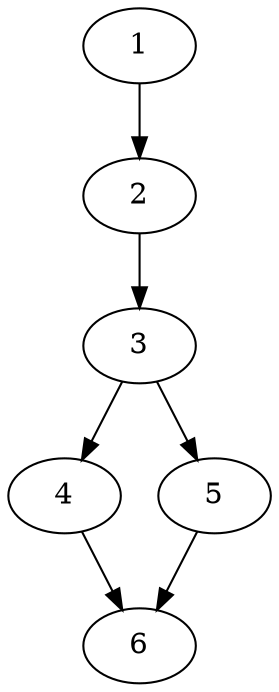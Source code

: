 digraph {
  1 -> 2;
  2 -> 3;
  3 -> 4;
  3 -> 5;
  4 -> 6;
  5 -> 6;
}

digraph {
  1 -> 2;
  2 -> 3;
  3 -> 4;
  3 -> 5;
  4 -> 6;
  5 -> 6;
}